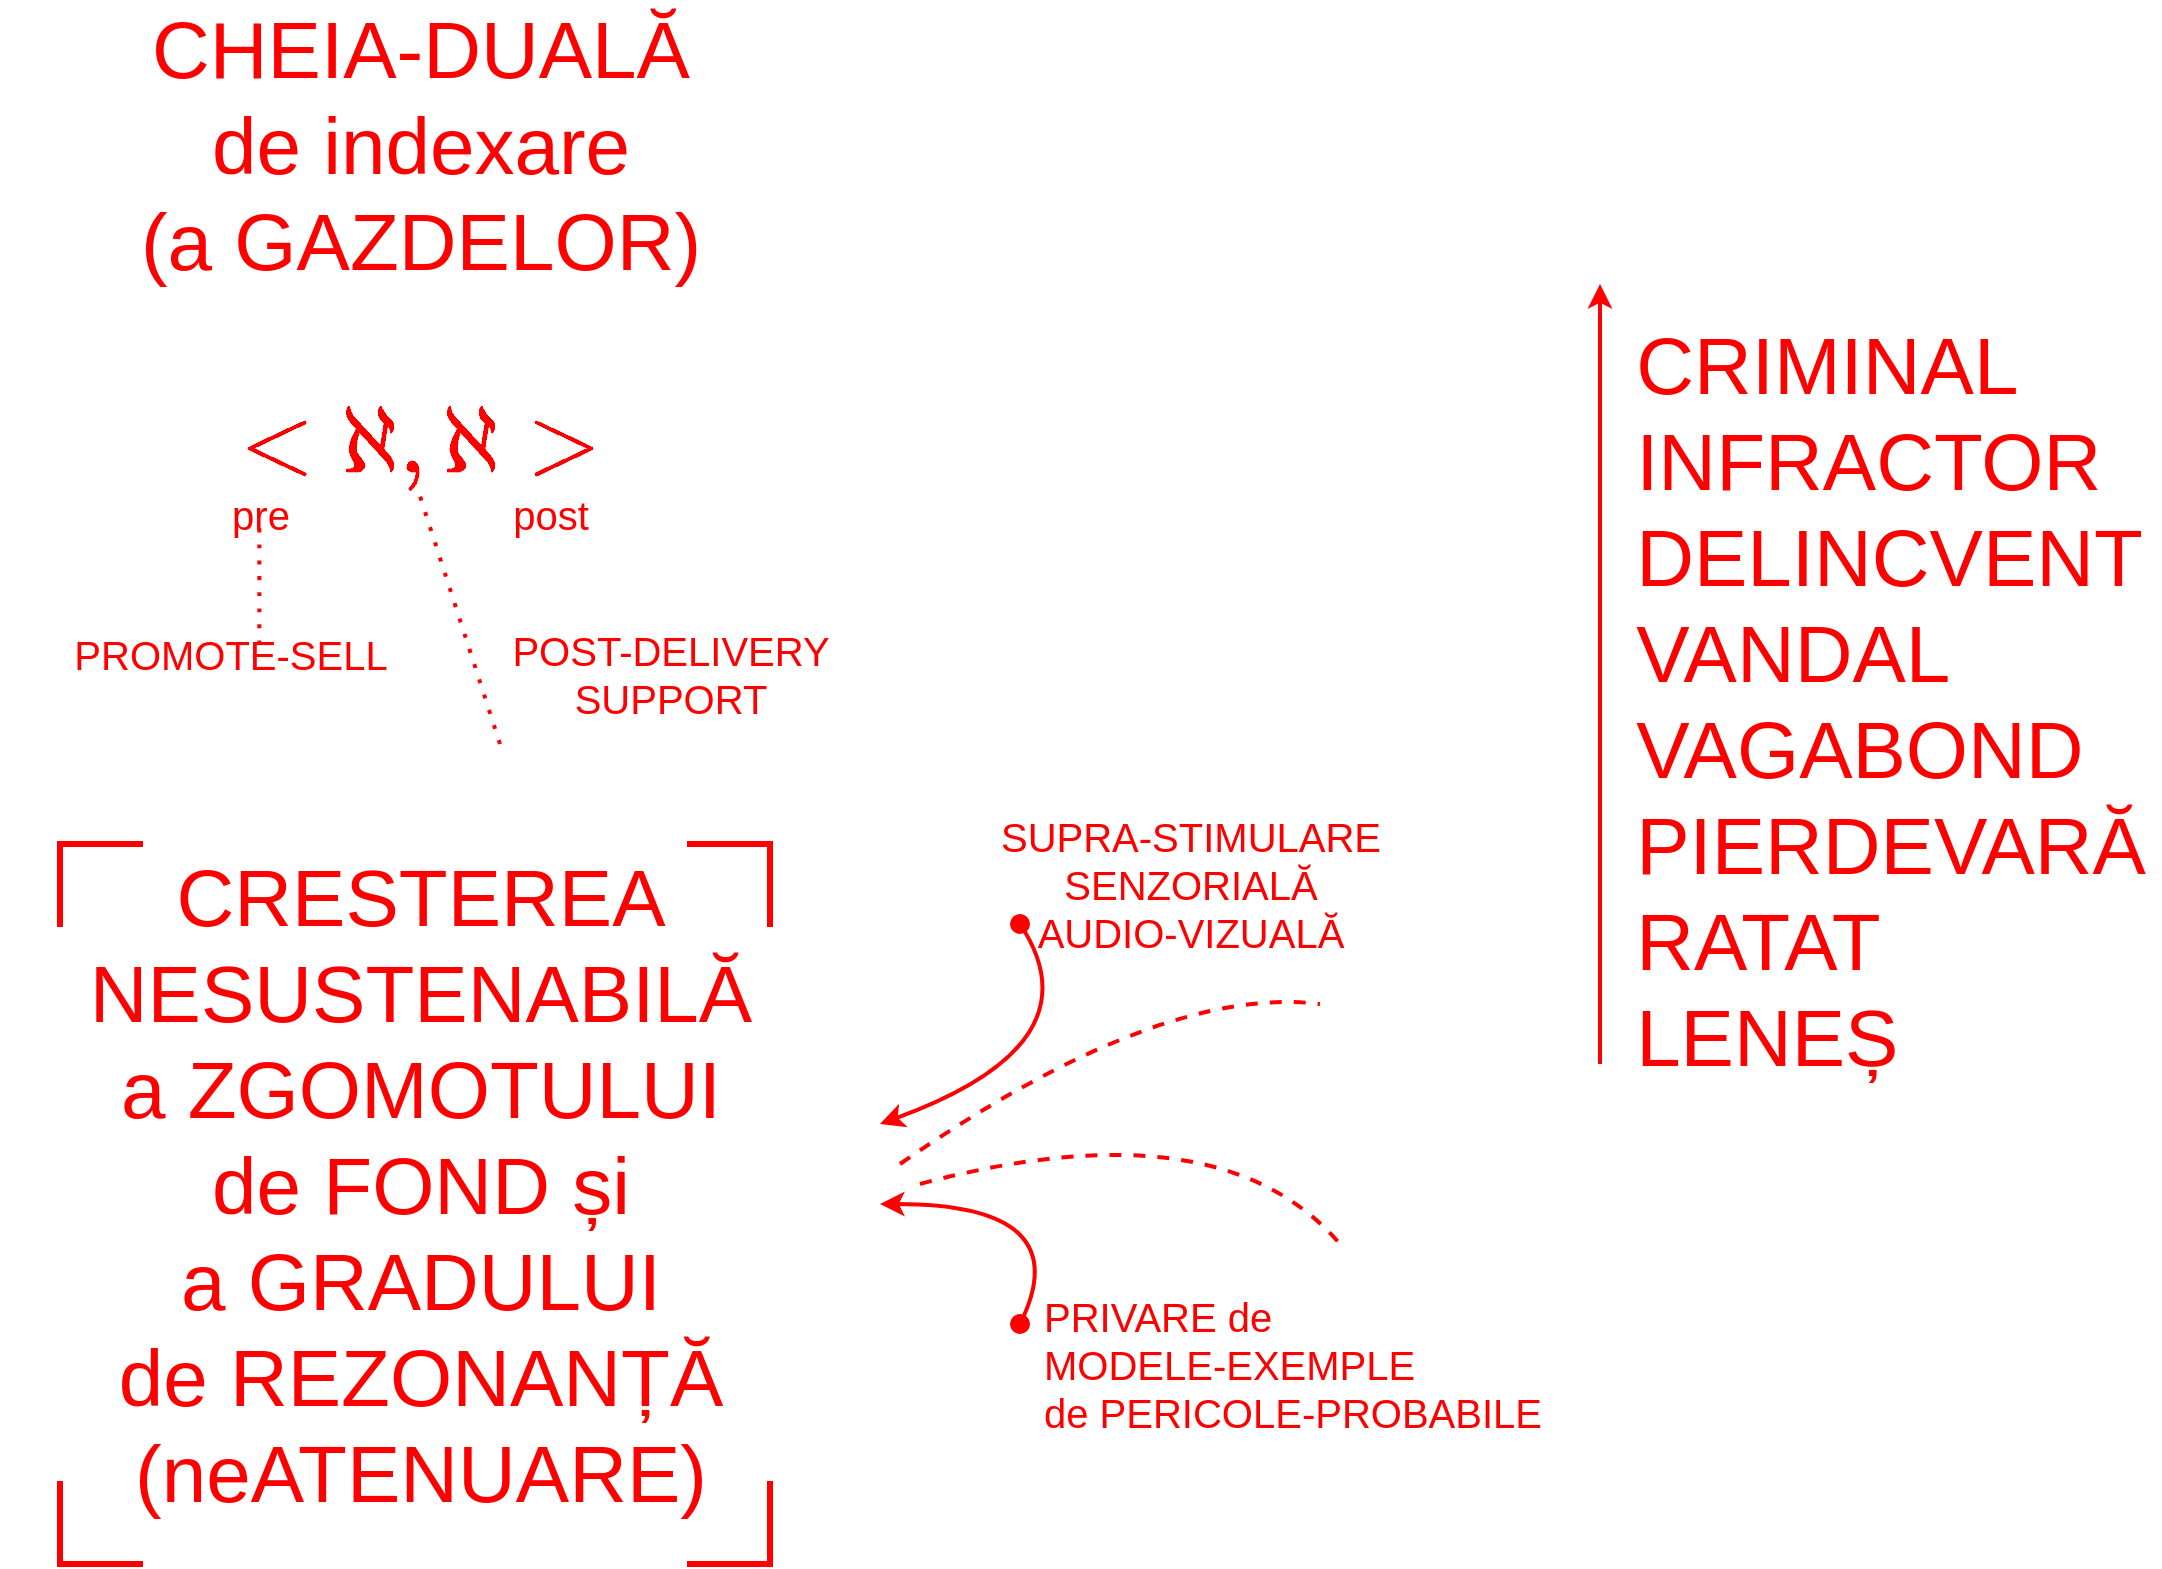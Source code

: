 <mxfile version="17.5.0" type="github">
  <diagram id="6uZWUC7hrhZSqzvNOEVJ" name="Page-1">
    <mxGraphModel dx="639" dy="739" grid="1" gridSize="10" guides="1" tooltips="1" connect="1" arrows="1" fold="1" page="1" pageScale="1" pageWidth="850" pageHeight="1100" math="1" shadow="0">
      <root>
        <mxCell id="0" />
        <mxCell id="1" parent="0" />
        <mxCell id="QVzU8EcGavFtGa4qZm5E-1" value="&lt;font style=&quot;font-size: 40px&quot; color=&quot;#ff0000&quot;&gt;CHEIA-DUALĂ&lt;br&gt;de indexare&lt;br&gt;(a GAZDELOR)&lt;br&gt;&lt;/font&gt;" style="text;html=1;align=center;verticalAlign=middle;resizable=0;points=[];autosize=1;strokeColor=none;fillColor=none;" parent="1" vertex="1">
          <mxGeometry x="70" y="100" width="300" height="80" as="geometry" />
        </mxCell>
        <mxCell id="QVzU8EcGavFtGa4qZm5E-2" value="CRESTEREA&lt;br&gt;NESUSTENABILĂ&lt;br&gt;a ZGOMOTULUI&lt;br&gt;de FOND și&lt;br&gt;a GRADULUI&lt;br&gt;de REZONANȚĂ&lt;br&gt;(neATENUARE)" style="text;html=1;align=center;verticalAlign=middle;resizable=0;points=[];autosize=1;strokeColor=none;fillColor=none;fontSize=40;fontColor=#FF0000;" parent="1" vertex="1">
          <mxGeometry x="45" y="490" width="350" height="340" as="geometry" />
        </mxCell>
        <mxCell id="QVzU8EcGavFtGa4qZm5E-3" value="&lt;div style=&quot;text-align: left&quot;&gt;&lt;span&gt;CRIMINAL&lt;/span&gt;&lt;/div&gt;&lt;div style=&quot;text-align: left&quot;&gt;&lt;span&gt;INFRACTOR&lt;/span&gt;&lt;/div&gt;&lt;div style=&quot;text-align: left&quot;&gt;&lt;span&gt;DELINCVENT&lt;/span&gt;&lt;/div&gt;&lt;div style=&quot;text-align: left&quot;&gt;&lt;span&gt;VANDAL&lt;/span&gt;&lt;/div&gt;&lt;div style=&quot;text-align: left&quot;&gt;&lt;span&gt;VAGABOND&lt;/span&gt;&lt;/div&gt;&lt;div style=&quot;text-align: left&quot;&gt;&lt;span&gt;PIERDEVARĂ&lt;/span&gt;&lt;/div&gt;&lt;div style=&quot;text-align: left&quot;&gt;&lt;span&gt;RATAT&lt;/span&gt;&lt;/div&gt;&lt;div style=&quot;text-align: left&quot;&gt;&lt;span&gt;LENEȘ&lt;/span&gt;&lt;/div&gt;" style="text;html=1;align=center;verticalAlign=middle;resizable=0;points=[];autosize=1;strokeColor=none;fillColor=none;fontSize=40;fontColor=#FF0000;" parent="1" vertex="1">
          <mxGeometry x="820" y="223" width="270" height="390" as="geometry" />
        </mxCell>
        <mxCell id="QVzU8EcGavFtGa4qZm5E-4" value="" style="endArrow=classic;html=1;rounded=0;fontSize=40;fontColor=#FF0000;strokeWidth=2;strokeColor=#FF0000;" parent="1" edge="1">
          <mxGeometry width="50" height="50" relative="1" as="geometry">
            <mxPoint x="810" y="600" as="sourcePoint" />
            <mxPoint x="810" y="210" as="targetPoint" />
          </mxGeometry>
        </mxCell>
        <mxCell id="QVzU8EcGavFtGa4qZm5E-5" value="" style="shape=waypoint;sketch=0;fillStyle=solid;size=6;pointerEvents=1;points=[];fillColor=none;resizable=0;rotatable=0;perimeter=centerPerimeter;snapToPoint=1;fontSize=40;fontColor=#FF0000;strokeColor=#FF0000;strokeWidth=3;" parent="1" vertex="1">
          <mxGeometry x="500" y="510" width="40" height="40" as="geometry" />
        </mxCell>
        <mxCell id="QVzU8EcGavFtGa4qZm5E-6" value="" style="shape=waypoint;sketch=0;fillStyle=solid;size=6;pointerEvents=1;points=[];fillColor=none;resizable=0;rotatable=0;perimeter=centerPerimeter;snapToPoint=1;fontSize=40;fontColor=#FF0000;strokeColor=#FF0000;strokeWidth=3;" parent="1" vertex="1">
          <mxGeometry x="500" y="710" width="40" height="40" as="geometry" />
        </mxCell>
        <mxCell id="QVzU8EcGavFtGa4qZm5E-7" value="" style="shape=partialRectangle;whiteSpace=wrap;html=1;bottom=0;right=0;fillColor=none;fontSize=40;fontColor=#FF0000;strokeColor=#FF0000;strokeWidth=3;" parent="1" vertex="1">
          <mxGeometry x="40" y="490" width="40" height="40" as="geometry" />
        </mxCell>
        <mxCell id="QVzU8EcGavFtGa4qZm5E-9" value="SUPRA-STIMULARE&lt;br&gt;SENZORIALĂ&lt;br&gt;AUDIO-VIZUALĂ" style="text;html=1;align=center;verticalAlign=middle;resizable=0;points=[];autosize=1;strokeColor=none;fillColor=none;fontSize=20;fontColor=#FF0000;" parent="1" vertex="1">
          <mxGeometry x="500" y="470" width="210" height="80" as="geometry" />
        </mxCell>
        <mxCell id="QVzU8EcGavFtGa4qZm5E-10" value="PRIVARE de&lt;br&gt;MODELE-EXEMPLE&lt;br&gt;de PERICOLE-PROBABILE" style="text;html=1;align=left;verticalAlign=middle;resizable=0;points=[];autosize=1;strokeColor=none;fillColor=none;fontSize=20;fontColor=#FF0000;" parent="1" vertex="1">
          <mxGeometry x="530" y="710" width="260" height="80" as="geometry" />
        </mxCell>
        <mxCell id="QVzU8EcGavFtGa4qZm5E-11" value="" style="endArrow=classic;html=1;fontSize=20;fontColor=#FF0000;strokeColor=#FF0000;strokeWidth=2;exitX=0.413;exitY=0.381;exitDx=0;exitDy=0;exitPerimeter=0;curved=1;" parent="1" source="QVzU8EcGavFtGa4qZm5E-6" edge="1">
          <mxGeometry width="50" height="50" relative="1" as="geometry">
            <mxPoint x="510" y="560" as="sourcePoint" />
            <mxPoint x="450" y="670" as="targetPoint" />
            <Array as="points">
              <mxPoint x="550" y="670" />
            </Array>
          </mxGeometry>
        </mxCell>
        <mxCell id="QVzU8EcGavFtGa4qZm5E-12" value="" style="endArrow=classic;html=1;fontSize=20;fontColor=#FF0000;strokeColor=#FF0000;strokeWidth=2;curved=1;exitX=0.433;exitY=0.728;exitDx=0;exitDy=0;exitPerimeter=0;" parent="1" source="QVzU8EcGavFtGa4qZm5E-5" edge="1">
          <mxGeometry width="50" height="50" relative="1" as="geometry">
            <mxPoint x="510" y="570" as="sourcePoint" />
            <mxPoint x="450" y="630" as="targetPoint" />
            <Array as="points">
              <mxPoint x="560" y="590" />
            </Array>
          </mxGeometry>
        </mxCell>
        <mxCell id="QVzU8EcGavFtGa4qZm5E-13" value="" style="endArrow=none;dashed=1;html=1;fontSize=20;fontColor=#FF0000;strokeColor=#FF0000;strokeWidth=2;curved=1;" parent="1" edge="1">
          <mxGeometry width="50" height="50" relative="1" as="geometry">
            <mxPoint x="460" y="650" as="sourcePoint" />
            <mxPoint x="670" y="570" as="targetPoint" />
            <Array as="points">
              <mxPoint x="590" y="560" />
            </Array>
          </mxGeometry>
        </mxCell>
        <mxCell id="QVzU8EcGavFtGa4qZm5E-14" value="" style="endArrow=none;dashed=1;html=1;fontSize=20;fontColor=#FF0000;strokeColor=#FF0000;strokeWidth=2;curved=1;" parent="1" edge="1">
          <mxGeometry width="50" height="50" relative="1" as="geometry">
            <mxPoint x="470" y="660" as="sourcePoint" />
            <mxPoint x="680" y="690" as="targetPoint" />
            <Array as="points">
              <mxPoint x="620" y="620" />
            </Array>
          </mxGeometry>
        </mxCell>
        <mxCell id="QVzU8EcGavFtGa4qZm5E-15" value="" style="shape=partialRectangle;whiteSpace=wrap;html=1;bottom=0;right=0;fillColor=none;fontSize=40;fontColor=#FF0000;strokeColor=#FF0000;strokeWidth=3;rotation=90;" parent="1" vertex="1">
          <mxGeometry x="355" y="490" width="40" height="40" as="geometry" />
        </mxCell>
        <mxCell id="QVzU8EcGavFtGa4qZm5E-16" value="" style="shape=partialRectangle;whiteSpace=wrap;html=1;bottom=0;right=0;fillColor=none;fontSize=40;fontColor=#FF0000;strokeColor=#FF0000;strokeWidth=3;rotation=-180;" parent="1" vertex="1">
          <mxGeometry x="355" y="810" width="40" height="40" as="geometry" />
        </mxCell>
        <mxCell id="QVzU8EcGavFtGa4qZm5E-17" value="" style="shape=partialRectangle;whiteSpace=wrap;html=1;bottom=0;right=0;fillColor=none;fontSize=40;fontColor=#FF0000;strokeColor=#FF0000;strokeWidth=3;rotation=-90;" parent="1" vertex="1">
          <mxGeometry x="40" y="810" width="40" height="40" as="geometry" />
        </mxCell>
        <mxCell id="QVzU8EcGavFtGa4qZm5E-20" value="$$&amp;lt; \aleph , \aleph &amp;gt;$$" style="text;html=1;align=center;verticalAlign=middle;resizable=0;points=[];autosize=1;strokeColor=none;fillColor=none;fontSize=40;fontColor=#FF0000;" parent="1" vertex="1">
          <mxGeometry x="10" y="265" width="420" height="50" as="geometry" />
        </mxCell>
        <mxCell id="QVzU8EcGavFtGa4qZm5E-22" value="pre" style="text;html=1;align=center;verticalAlign=middle;resizable=0;points=[];autosize=1;strokeColor=none;fillColor=none;fontSize=20;fontColor=#FF0000;" parent="1" vertex="1">
          <mxGeometry x="120" y="310" width="40" height="30" as="geometry" />
        </mxCell>
        <mxCell id="QVzU8EcGavFtGa4qZm5E-23" value="post" style="text;html=1;align=center;verticalAlign=middle;resizable=0;points=[];autosize=1;strokeColor=none;fillColor=none;fontSize=20;fontColor=#FF0000;" parent="1" vertex="1">
          <mxGeometry x="260" y="310" width="50" height="30" as="geometry" />
        </mxCell>
        <mxCell id="QVzU8EcGavFtGa4qZm5E-24" value="PROMOTE-SELL" style="text;html=1;align=center;verticalAlign=middle;resizable=0;points=[];autosize=1;strokeColor=none;fillColor=none;fontSize=20;fontColor=#FF0000;" parent="1" vertex="1">
          <mxGeometry x="40" y="380" width="170" height="30" as="geometry" />
        </mxCell>
        <mxCell id="QVzU8EcGavFtGa4qZm5E-25" value="POST-DELIVERY&lt;br&gt;SUPPORT" style="text;html=1;align=center;verticalAlign=middle;resizable=0;points=[];autosize=1;strokeColor=none;fillColor=none;fontSize=20;fontColor=#FF0000;" parent="1" vertex="1">
          <mxGeometry x="260" y="380" width="170" height="50" as="geometry" />
        </mxCell>
        <mxCell id="QVzU8EcGavFtGa4qZm5E-26" value="" style="endArrow=none;dashed=1;html=1;dashPattern=1 3;strokeWidth=2;fontSize=20;fontColor=#FF0000;curved=1;strokeColor=#FF0000;" parent="1" edge="1">
          <mxGeometry width="50" height="50" relative="1" as="geometry">
            <mxPoint x="139.66" y="390" as="sourcePoint" />
            <mxPoint x="139.66" y="330" as="targetPoint" />
          </mxGeometry>
        </mxCell>
        <mxCell id="QVzU8EcGavFtGa4qZm5E-27" value="" style="endArrow=none;dashed=1;html=1;dashPattern=1 3;strokeWidth=2;fontSize=20;fontColor=#FF0000;curved=1;strokeColor=#FF0000;" parent="1" edge="1">
          <mxGeometry width="50" height="50" relative="1" as="geometry">
            <mxPoint x="260" y="440" as="sourcePoint" />
            <mxPoint x="219.66" y="315" as="targetPoint" />
          </mxGeometry>
        </mxCell>
      </root>
    </mxGraphModel>
  </diagram>
</mxfile>
